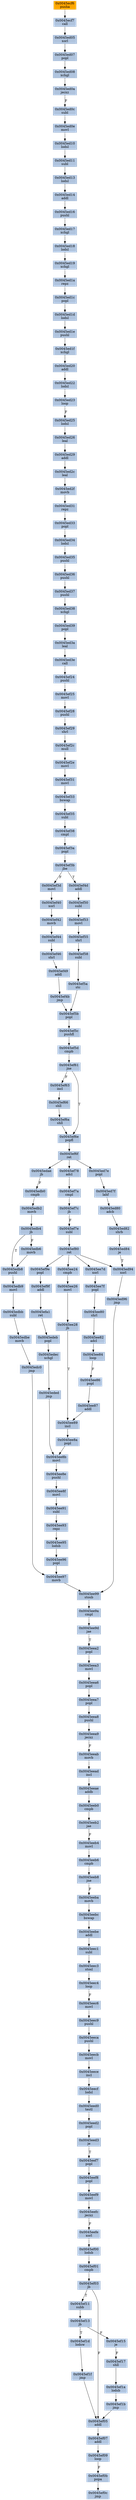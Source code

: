 strict digraph G {
	graph [bgcolor=transparent,
		name=G
	];
	node [color=lightsteelblue,
		fillcolor=lightsteelblue,
		shape=rectangle,
		style=filled
	];
	"0x0045ee8f"	[label="0x0045ee8f
movl"];
	"0x0045ee91"	[label="0x0045ee91
subl"];
	"0x0045ee8f" -> "0x0045ee91"	[color="#000000"];
	"0x0045ed0c"	[label="0x0045ed0c
subl"];
	"0x0045ed0e"	[label="0x0045ed0e
movl"];
	"0x0045ed0c" -> "0x0045ed0e"	[color="#000000"];
	"0x0045eeb0"	[label="0x0045eeb0
cmpb"];
	"0x0045eeb2"	[label="0x0045eeb2
jae"];
	"0x0045eeb0" -> "0x0045eeb2"	[color="#000000"];
	"0x0045ef0b"	[label="0x0045ef0b
popa"];
	"0x0045ef0c"	[label="0x0045ef0c
jmp"];
	"0x0045ef0b" -> "0x0045ef0c"	[color="#000000"];
	"0x0045ed0a"	[label="0x0045ed0a
jecxz"];
	"0x0045ed0a" -> "0x0045ed0c"	[color="#000000",
		label=F];
	"0x0045ee93"	[label="0x0045ee93
repz"];
	"0x0045ee95"	[label="0x0045ee95
lodsb"];
	"0x0045ee93" -> "0x0045ee95"	[color="#000000"];
	"0x0045ee8e"	[label="0x0045ee8e
pushl"];
	"0x0045ee8e" -> "0x0045ee8f"	[color="#000000"];
	"0x0045ef1f"	[label="0x0045ef1f
jmp"];
	"0x0045ef05"	[label="0x0045ef05
addl"];
	"0x0045ef1f" -> "0x0045ef05"	[color="#000000"];
	"0x0045ef7c"	[label="0x0045ef7c
jb"];
	"0x0045ef7e"	[label="0x0045ef7e
subl"];
	"0x0045ef7c" -> "0x0045ef7e"	[color="#000000",
		label=F];
	"0x0045eded"	[label="0x0045eded
jmp"];
	"0x0045ee8b"	[label="0x0045ee8b
movl"];
	"0x0045eded" -> "0x0045ee8b"	[color="#000000"];
	"0x0045eea9"	[label="0x0045eea9
jecxz"];
	"0x0045eeab"	[label="0x0045eeab
movb"];
	"0x0045eea9" -> "0x0045eeab"	[color="#000000",
		label=F];
	"0x0045edb9"	[label="0x0045edb9
movl"];
	"0x0045edbb"	[label="0x0045edbb
subl"];
	"0x0045edb9" -> "0x0045edbb"	[color="#000000"];
	"0x0045eea8"	[label="0x0045eea8
pushl"];
	"0x0045eea8" -> "0x0045eea9"	[color="#000000"];
	"0x0045ed1f"	[label="0x0045ed1f
xchgl"];
	"0x0045ed20"	[label="0x0045ed20
addl"];
	"0x0045ed1f" -> "0x0045ed20"	[color="#000000"];
	"0x0045efa1"	[label="0x0045efa1
ret"];
	"0x0045edeb"	[label="0x0045edeb
popl"];
	"0x0045efa1" -> "0x0045edeb"	[color="#000000"];
	"0x0045ed36"	[label="0x0045ed36
pushl"];
	"0x0045ed37"	[label="0x0045ed37
pushl"];
	"0x0045ed36" -> "0x0045ed37"	[color="#000000"];
	"0x0045ef6e"	[label="0x0045ef6e
popfl"];
	"0x0045ef6f"	[label="0x0045ef6f
ret"];
	"0x0045ef6e" -> "0x0045ef6f"	[color="#000000"];
	"0x0045ed39"	[label="0x0045ed39
popl"];
	"0x0045ed3a"	[label="0x0045ed3a
leal"];
	"0x0045ed39" -> "0x0045ed3a"	[color="#000000"];
	"0x0045ed29"	[label="0x0045ed29
addl"];
	"0x0045ed2c"	[label="0x0045ed2c
leal"];
	"0x0045ed29" -> "0x0045ed2c"	[color="#000000"];
	"0x0045ef55"	[label="0x0045ef55
shrl"];
	"0x0045ef58"	[label="0x0045ef58
subl"];
	"0x0045ef55" -> "0x0045ef58"	[color="#000000"];
	"0x0045edbe"	[label="0x0045edbe
movb"];
	"0x0045edbb" -> "0x0045edbe"	[color="#000000"];
	"0x0045ee26"	[label="0x0045ee26
movl"];
	"0x0045ee28"	[label="0x0045ee28
jb"];
	"0x0045ee26" -> "0x0045ee28"	[color="#000000"];
	"0x0045ee89"	[label="0x0045ee89
incl"];
	"0x0045ee28" -> "0x0045ee89"	[color="#000000",
		label=T];
	"0x0045eec9"	[label="0x0045eec9
pushl"];
	"0x0045eeca"	[label="0x0045eeca
pushl"];
	"0x0045eec9" -> "0x0045eeca"	[color="#000000"];
	"0x0045eecb"	[label="0x0045eecb
movl"];
	"0x0045eeca" -> "0x0045eecb"	[color="#000000"];
	"0x0045eed3"	[label="0x0045eed3
je"];
	"0x0045eef7"	[label="0x0045eef7
popl"];
	"0x0045eed3" -> "0x0045eef7"	[color="#000000",
		label=T];
	"0x0045ef44"	[label="0x0045ef44
subl"];
	"0x0045ef46"	[label="0x0045ef46
shrl"];
	"0x0045ef44" -> "0x0045ef46"	[color="#000000"];
	"0x0045ef3b"	[label="0x0045ef3b
jbe"];
	"0x0045ef4d"	[label="0x0045ef4d
addl"];
	"0x0045ef3b" -> "0x0045ef4d"	[color="#000000",
		label=T];
	"0x0045ef3d"	[label="0x0045ef3d
movl"];
	"0x0045ef3b" -> "0x0045ef3d"	[color="#000000",
		label=F];
	"0x0045ed34"	[label="0x0045ed34
lodsl"];
	"0x0045ed35"	[label="0x0045ed35
pushl"];
	"0x0045ed34" -> "0x0045ed35"	[color="#000000"];
	"0x0045ef01"	[label="0x0045ef01
cmpb"];
	"0x0045ef03"	[label="0x0045ef03
jb"];
	"0x0045ef01" -> "0x0045ef03"	[color="#000000"];
	"0x0045ed7f"	[label="0x0045ed7f
lahf"];
	"0x0045ed80"	[label="0x0045ed80
adcb"];
	"0x0045ed7f" -> "0x0045ed80"	[color="#000000"];
	"0x0045ef80"	[label="0x0045ef80
ret"];
	"0x0045ef7e" -> "0x0045ef80"	[color="#000000"];
	"0x0045ed08"	[label="0x0045ed08
xchgl"];
	"0x0045ed08" -> "0x0045ed0a"	[color="#000000"];
	"0x0045ef33"	[label="0x0045ef33
bswap"];
	"0x0045ef35"	[label="0x0045ef35
subl"];
	"0x0045ef33" -> "0x0045ef35"	[color="#000000"];
	"0x0045ed7e"	[label="0x0045ed7e
popl"];
	"0x0045ed7e" -> "0x0045ed7f"	[color="#000000"];
	"0x0045ed05"	[label="0x0045ed05
xorl"];
	"0x0045ed07"	[label="0x0045ed07
popl"];
	"0x0045ed05" -> "0x0045ed07"	[color="#000000"];
	"0x0045ed94"	[label="0x0045ed94
xorl"];
	"0x0045ef80" -> "0x0045ed94"	[color="#000000"];
	"0x0045ee24"	[label="0x0045ee24
cmpb"];
	"0x0045ef80" -> "0x0045ee24"	[color="#000000"];
	"0x0045ef9e"	[label="0x0045ef9e
popl"];
	"0x0045ef80" -> "0x0045ef9e"	[color="#000000"];
	"0x0045ee7d"	[label="0x0045ee7d
xorl"];
	"0x0045ef80" -> "0x0045ee7d"	[color="#000000"];
	"0x0045ef13"	[label="0x0045ef13
jb"];
	"0x0045ef1d"	[label="0x0045ef1d
lodsw"];
	"0x0045ef13" -> "0x0045ef1d"	[color="#000000",
		label=T];
	"0x0045ef15"	[label="0x0045ef15
je"];
	"0x0045ef13" -> "0x0045ef15"	[color="#000000",
		label=F];
	"0x0045ed16"	[label="0x0045ed16
pushl"];
	"0x0045ed17"	[label="0x0045ed17
xchgl"];
	"0x0045ed16" -> "0x0045ed17"	[color="#000000"];
	"0x0045ed23"	[label="0x0045ed23
loop"];
	"0x0045ed25"	[label="0x0045ed25
lodsl"];
	"0x0045ed23" -> "0x0045ed25"	[color="#000000",
		label=F];
	"0x0045eece"	[label="0x0045eece
incl"];
	"0x0045eecf"	[label="0x0045eecf
lodsl"];
	"0x0045eece" -> "0x0045eecf"	[color="#000000"];
	"0x0045ef78"	[label="0x0045ef78
adcl"];
	"0x0045ef7a"	[label="0x0045ef7a
cmpl"];
	"0x0045ef78" -> "0x0045ef7a"	[color="#000000"];
	"0x0045ef07"	[label="0x0045ef07
addl"];
	"0x0045ef09"	[label="0x0045ef09
loop"];
	"0x0045ef07" -> "0x0045ef09"	[color="#000000"];
	"0x0045ed3e"	[label="0x0045ed3e
call"];
	"0x0045ef24"	[label="0x0045ef24
pushl"];
	"0x0045ed3e" -> "0x0045ef24"	[color="#000000"];
	"0x0045ef2e"	[label="0x0045ef2e
movl"];
	"0x0045ef31"	[label="0x0045ef31
movl"];
	"0x0045ef2e" -> "0x0045ef31"	[color="#000000"];
	"0x0045ef49"	[label="0x0045ef49
addl"];
	"0x0045ef46" -> "0x0045ef49"	[color="#000000"];
	"0x0045ee97"	[label="0x0045ee97
movb"];
	"0x0045ee99"	[label="0x0045ee99
stosb"];
	"0x0045ee97" -> "0x0045ee99"	[color="#000000"];
	"0x0045ef40"	[label="0x0045ef40
xorl"];
	"0x0045ef42"	[label="0x0045ef42
movb"];
	"0x0045ef40" -> "0x0045ef42"	[color="#000000"];
	"0x0045ef53"	[label="0x0045ef53
movl"];
	"0x0045ef53" -> "0x0045ef55"	[color="#000000"];
	"0x0045ed38"	[label="0x0045ed38
xchgl"];
	"0x0045ed37" -> "0x0045ed38"	[color="#000000"];
	"0x0045ef03" -> "0x0045ef05"	[color="#000000",
		label=F];
	"0x0045ef11"	[label="0x0045ef11
subb"];
	"0x0045ef03" -> "0x0045ef11"	[color="#000000",
		label=T];
	"0x0045ef1d" -> "0x0045ef1f"	[color="#000000"];
	"0x0045eeb4"	[label="0x0045eeb4
movl"];
	"0x0045eeb2" -> "0x0045eeb4"	[color="#000000",
		label=F];
	"0x0045ef4b"	[label="0x0045ef4b
jmp"];
	"0x0045ef49" -> "0x0045ef4b"	[color="#000000"];
	"0x0045eec3"	[label="0x0045eec3
stosl"];
	"0x0045eec4"	[label="0x0045eec4
loop"];
	"0x0045eec3" -> "0x0045eec4"	[color="#000000"];
	"0x0045edc0"	[label="0x0045edc0
jmp"];
	"0x0045edc0" -> "0x0045ee97"	[color="#000000"];
	"0x0045eead"	[label="0x0045eead
incl"];
	"0x0045eeab" -> "0x0045eead"	[color="#000000"];
	"0x0045ed26"	[label="0x0045ed26
leal"];
	"0x0045ed26" -> "0x0045ed29"	[color="#000000"];
	"0x0045ed13"	[label="0x0045ed13
lodsl"];
	"0x0045ed14"	[label="0x0045ed14
addl"];
	"0x0045ed13" -> "0x0045ed14"	[color="#000000"];
	"0x0045eea2"	[label="0x0045eea2
popl"];
	"0x0045eea3"	[label="0x0045eea3
movl"];
	"0x0045eea2" -> "0x0045eea3"	[color="#000000"];
	"0x0045ed2f"	[label="0x0045ed2f
movb"];
	"0x0045ed31"	[label="0x0045ed31
repz"];
	"0x0045ed2f" -> "0x0045ed31"	[color="#000000"];
	"0x0045ee82"	[label="0x0045ee82
adcl"];
	"0x0045ee84"	[label="0x0045ee84
loop"];
	"0x0045ee82" -> "0x0045ee84"	[color="#000000"];
	"0x0045eef8"	[label="0x0045eef8
popl"];
	"0x0045eef9"	[label="0x0045eef9
movl"];
	"0x0045eef8" -> "0x0045eef9"	[color="#000000"];
	"0x0045ed25" -> "0x0045ed26"	[color="#000000"];
	"0x0045ee8b" -> "0x0045ee8e"	[color="#000000"];
	"0x0045ef25"	[label="0x0045ef25
movl"];
	"0x0045ef28"	[label="0x0045ef28
pushl"];
	"0x0045ef25" -> "0x0045ef28"	[color="#000000"];
	"0x0045eea6"	[label="0x0045eea6
popl"];
	"0x0045eea7"	[label="0x0045eea7
popl"];
	"0x0045eea6" -> "0x0045eea7"	[color="#000000"];
	"0x0045ed96"	[label="0x0045ed96
jmp"];
	"0x0045ed94" -> "0x0045ed96"	[color="#000000"];
	"0x0045ef6a"	[label="0x0045ef6a
shll"];
	"0x0045ef6a" -> "0x0045ef6e"	[color="#000000"];
	"0x0045ef5a"	[label="0x0045ef5a
stc"];
	"0x0045ef58" -> "0x0045ef5a"	[color="#000000"];
	"0x0045ee91" -> "0x0045ee93"	[color="#000000"];
	"0x0045ef05" -> "0x0045ef07"	[color="#000000"];
	"0x0045ed35" -> "0x0045ed36"	[color="#000000"];
	"0x0045ed10"	[label="0x0045ed10
lodsl"];
	"0x0045ed11"	[label="0x0045ed11
subl"];
	"0x0045ed10" -> "0x0045ed11"	[color="#000000"];
	"0x0045ef6f" -> "0x0045ed7e"	[color="#000000"];
	"0x0045ef6f" -> "0x0045ef78"	[color="#000000"];
	"0x0045edae"	[label="0x0045edae
jb"];
	"0x0045ef6f" -> "0x0045edae"	[color="#000000"];
	"0x0045eea7" -> "0x0045eea8"	[color="#000000"];
	"0x0045eebc"	[label="0x0045eebc
bswap"];
	"0x0045eebe"	[label="0x0045eebe
addl"];
	"0x0045eebc" -> "0x0045eebe"	[color="#000000"];
	"0x0045ee9d"	[label="0x0045ee9d
jae"];
	"0x0045ee9d" -> "0x0045eea2"	[color="#000000",
		label=T];
	"0x0045ed2c" -> "0x0045ed2f"	[color="#000000"];
	"0x0045ed38" -> "0x0045ed39"	[color="#000000"];
	"0x0045ee7f"	[label="0x0045ee7f
popl"];
	"0x0045ee80"	[label="0x0045ee80
shrl"];
	"0x0045ee7f" -> "0x0045ee80"	[color="#000000"];
	"0x0045eed0"	[label="0x0045eed0
testl"];
	"0x0045eed2"	[label="0x0045eed2
popl"];
	"0x0045eed0" -> "0x0045eed2"	[color="#000000"];
	"0x0045ecf7"	[label="0x0045ecf7
call"];
	"0x0045ecf7" -> "0x0045ed05"	[color="#000000"];
	"0x0045ef29"	[label="0x0045ef29
shrl"];
	"0x0045ef28" -> "0x0045ef29"	[color="#000000"];
	"0x0045ed11" -> "0x0045ed13"	[color="#000000"];
	"0x0045eefc"	[label="0x0045eefc
jecxz"];
	"0x0045eefe"	[label="0x0045eefe
xorl"];
	"0x0045eefc" -> "0x0045eefe"	[color="#000000",
		label=F];
	"0x0045ed1c"	[label="0x0045ed1c
popl"];
	"0x0045ed1d"	[label="0x0045ed1d
lodsl"];
	"0x0045ed1c" -> "0x0045ed1d"	[color="#000000"];
	"0x0045ef61"	[label="0x0045ef61
jne"];
	"0x0045ef61" -> "0x0045ef6e"	[color="#000000",
		label=T];
	"0x0045ef63"	[label="0x0045ef63
incl"];
	"0x0045ef61" -> "0x0045ef63"	[color="#000000",
		label=F];
	"0x0045ee86"	[label="0x0045ee86
popl"];
	"0x0045ee87"	[label="0x0045ee87
addl"];
	"0x0045ee86" -> "0x0045ee87"	[color="#000000"];
	"0x0045ee9a"	[label="0x0045ee9a
cmpl"];
	"0x0045ee9a" -> "0x0045ee9d"	[color="#000000"];
	"0x0045ed82"	[label="0x0045ed82
shrb"];
	"0x0045ed80" -> "0x0045ed82"	[color="#000000"];
	"0x0045ef00"	[label="0x0045ef00
lodsb"];
	"0x0045ef00" -> "0x0045ef01"	[color="#000000"];
	"0x0045ee8a"	[label="0x0045ee8a
popl"];
	"0x0045ee89" -> "0x0045ee8a"	[color="#000000"];
	"0x0045ee24" -> "0x0045ee26"	[color="#000000"];
	"0x0045ed96" -> "0x0045ee99"	[color="#000000"];
	"0x0045ee8a" -> "0x0045ee8b"	[color="#000000"];
	"0x0045ed19"	[label="0x0045ed19
xchgl"];
	"0x0045ed1a"	[label="0x0045ed1a
repz"];
	"0x0045ed19" -> "0x0045ed1a"	[color="#000000"];
	"0x0045ee96"	[label="0x0045ee96
popl"];
	"0x0045ee95" -> "0x0045ee96"	[color="#000000"];
	"0x0045ef1b"	[label="0x0045ef1b
jmp"];
	"0x0045ef1b" -> "0x0045ef05"	[color="#000000"];
	"0x0045eec6"	[label="0x0045eec6
movl"];
	"0x0045eec4" -> "0x0045eec6"	[color="#000000",
		label=F];
	"0x0045edb2"	[label="0x0045edb2
movb"];
	"0x0045edb4"	[label="0x0045edb4
jb"];
	"0x0045edb2" -> "0x0045edb4"	[color="#000000"];
	"0x0045eecf" -> "0x0045eed0"	[color="#000000"];
	"0x0045ef50"	[label="0x0045ef50
subl"];
	"0x0045ef4d" -> "0x0045ef50"	[color="#000000"];
	"0x0045ef1a"	[label="0x0045ef1a
lodsb"];
	"0x0045ef1a" -> "0x0045ef1b"	[color="#000000"];
	"0x0045ef3d" -> "0x0045ef40"	[color="#000000"];
	"0x0045ee99" -> "0x0045ee9a"	[color="#000000"];
	"0x0045ef38"	[label="0x0045ef38
cmpl"];
	"0x0045ef3a"	[label="0x0045ef3a
popl"];
	"0x0045ef38" -> "0x0045ef3a"	[color="#000000"];
	"0x0045ef35" -> "0x0045ef38"	[color="#000000"];
	"0x0045ef31" -> "0x0045ef33"	[color="#000000"];
	"0x0045ed84"	[label="0x0045ed84
je"];
	"0x0045ed84" -> "0x0045ed94"	[color="#000000",
		label=T];
	"0x0045ef17"	[label="0x0045ef17
shll"];
	"0x0045ef15" -> "0x0045ef17"	[color="#000000",
		label=F];
	"0x0045edb0"	[label="0x0045edb0
cmpb"];
	"0x0045edb0" -> "0x0045edb2"	[color="#000000"];
	"0x0045ed33"	[label="0x0045ed33
popl"];
	"0x0045ed33" -> "0x0045ed34"	[color="#000000"];
	"0x0045ed22"	[label="0x0045ed22
lodsl"];
	"0x0045ed20" -> "0x0045ed22"	[color="#000000"];
	"0x0045eeb8"	[label="0x0045eeb8
jne"];
	"0x0045eeba"	[label="0x0045eeba
movb"];
	"0x0045eeb8" -> "0x0045eeba"	[color="#000000",
		label=F];
	"0x0045ed18"	[label="0x0045ed18
lodsl"];
	"0x0045ed18" -> "0x0045ed19"	[color="#000000"];
	"0x0045ef11" -> "0x0045ef13"	[color="#000000"];
	"0x0045ee87" -> "0x0045ee89"	[color="#000000"];
	"0x0045eec1"	[label="0x0045eec1
subl"];
	"0x0045eec1" -> "0x0045eec3"	[color="#000000"];
	"0x0045ee84" -> "0x0045ee86"	[color="#000000",
		label=F];
	"0x0045ef2c"	[label="0x0045ef2c
mull"];
	"0x0045ef2c" -> "0x0045ef2e"	[color="#000000"];
	"0x0045edec"	[label="0x0045edec
xchgl"];
	"0x0045edec" -> "0x0045eded"	[color="#000000"];
	"0x0045eeae"	[label="0x0045eeae
addb"];
	"0x0045eead" -> "0x0045eeae"	[color="#000000"];
	"0x0045edb6"	[label="0x0045edb6
movb"];
	"0x0045edb4" -> "0x0045edb6"	[color="#000000",
		label=F];
	"0x0045edb8"	[label="0x0045edb8
pushl"];
	"0x0045edb4" -> "0x0045edb8"	[color="#000000",
		label=T];
	"0x0045ef9f"	[label="0x0045ef9f
addl"];
	"0x0045ef9e" -> "0x0045ef9f"	[color="#000000"];
	"0x0045ef66"	[label="0x0045ef66
shll"];
	"0x0045ef63" -> "0x0045ef66"	[color="#000000"];
	"0x0045edb6" -> "0x0045edb8"	[color="#000000"];
	"0x0045ed31" -> "0x0045ed33"	[color="#000000"];
	"0x0045ef5b"	[label="0x0045ef5b
popl"];
	"0x0045ef4b" -> "0x0045ef5b"	[color="#000000"];
	"0x0045ef24" -> "0x0045ef25"	[color="#000000"];
	"0x0045ef66" -> "0x0045ef6a"	[color="#000000"];
	"0x0045ef42" -> "0x0045ef44"	[color="#000000"];
	"0x0045ee96" -> "0x0045ee97"	[color="#000000"];
	"0x0045ed17" -> "0x0045ed18"	[color="#000000"];
	"0x0045ef5a" -> "0x0045ef5b"	[color="#000000"];
	"0x0045ecf6"	[color=lightgrey,
		fillcolor=orange,
		label="0x0045ecf6
pusha"];
	"0x0045ecf6" -> "0x0045ecf7"	[color="#000000"];
	"0x0045ee80" -> "0x0045ee82"	[color="#000000"];
	"0x0045ef29" -> "0x0045ef2c"	[color="#000000"];
	"0x0045ed0e" -> "0x0045ed10"	[color="#000000"];
	"0x0045ef09" -> "0x0045ef0b"	[color="#000000",
		label=F];
	"0x0045ef5c"	[label="0x0045ef5c
pushfl"];
	"0x0045ef5b" -> "0x0045ef5c"	[color="#000000"];
	"0x0045eefe" -> "0x0045ef00"	[color="#000000"];
	"0x0045edb8" -> "0x0045edb9"	[color="#000000"];
	"0x0045ef7a" -> "0x0045ef7c"	[color="#000000"];
	"0x0045ef9f" -> "0x0045efa1"	[color="#000000"];
	"0x0045eea3" -> "0x0045eea6"	[color="#000000"];
	"0x0045ef17" -> "0x0045ef1a"	[color="#000000"];
	"0x0045edbe" -> "0x0045edc0"	[color="#000000"];
	"0x0045ed14" -> "0x0045ed16"	[color="#000000"];
	"0x0045ed3a" -> "0x0045ed3e"	[color="#000000"];
	"0x0045eed2" -> "0x0045eed3"	[color="#000000"];
	"0x0045ed1e"	[label="0x0045ed1e
pushl"];
	"0x0045ed1e" -> "0x0045ed1f"	[color="#000000"];
	"0x0045eeba" -> "0x0045eebc"	[color="#000000"];
	"0x0045eebe" -> "0x0045eec1"	[color="#000000"];
	"0x0045eeae" -> "0x0045eeb0"	[color="#000000"];
	"0x0045ef3a" -> "0x0045ef3b"	[color="#000000"];
	"0x0045ef5d"	[label="0x0045ef5d
cmpb"];
	"0x0045ef5c" -> "0x0045ef5d"	[color="#000000"];
	"0x0045eeb6"	[label="0x0045eeb6
cmpb"];
	"0x0045eeb6" -> "0x0045eeb8"	[color="#000000"];
	"0x0045ed07" -> "0x0045ed08"	[color="#000000"];
	"0x0045eeb4" -> "0x0045eeb6"	[color="#000000"];
	"0x0045eef9" -> "0x0045eefc"	[color="#000000"];
	"0x0045eef7" -> "0x0045eef8"	[color="#000000"];
	"0x0045ee7d" -> "0x0045ee7f"	[color="#000000"];
	"0x0045ed22" -> "0x0045ed23"	[color="#000000"];
	"0x0045ed82" -> "0x0045ed84"	[color="#000000"];
	"0x0045ed1a" -> "0x0045ed1c"	[color="#000000"];
	"0x0045eecb" -> "0x0045eece"	[color="#000000"];
	"0x0045eec6" -> "0x0045eec9"	[color="#000000"];
	"0x0045edeb" -> "0x0045edec"	[color="#000000"];
	"0x0045ef5d" -> "0x0045ef61"	[color="#000000"];
	"0x0045ed1d" -> "0x0045ed1e"	[color="#000000"];
	"0x0045edae" -> "0x0045edb0"	[color="#000000",
		label=F];
	"0x0045ef50" -> "0x0045ef53"	[color="#000000"];
}
